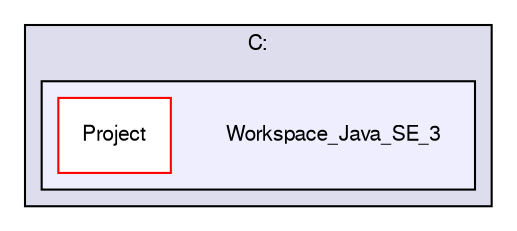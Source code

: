 digraph "C:/Workspace_Java_SE_3" {
  bgcolor=transparent;
  compound=true
  node [ fontsize="10", fontname="FreeSans"];
  edge [ labelfontsize="10", labelfontname="FreeSans"];
  subgraph clusterdir_e6bb53534ac0e427887cf7a94c0c004e {
    graph [ bgcolor="#ddddee", pencolor="black", label="C:" fontname="FreeSans", fontsize="10", URL="dir_e6bb53534ac0e427887cf7a94c0c004e.html"]
  subgraph clusterdir_dc615e90d5dde91170da29bd7aea9e59 {
    graph [ bgcolor="#eeeeff", pencolor="black", label="" URL="dir_dc615e90d5dde91170da29bd7aea9e59.html"];
    dir_dc615e90d5dde91170da29bd7aea9e59 [shape=plaintext label="Workspace_Java_SE_3"];
    dir_2e298b0beb3f8a91c523d6e27a88f247 [shape=box label="Project" color="red" fillcolor="white" style="filled" URL="dir_2e298b0beb3f8a91c523d6e27a88f247.html"];
  }
  }
}
